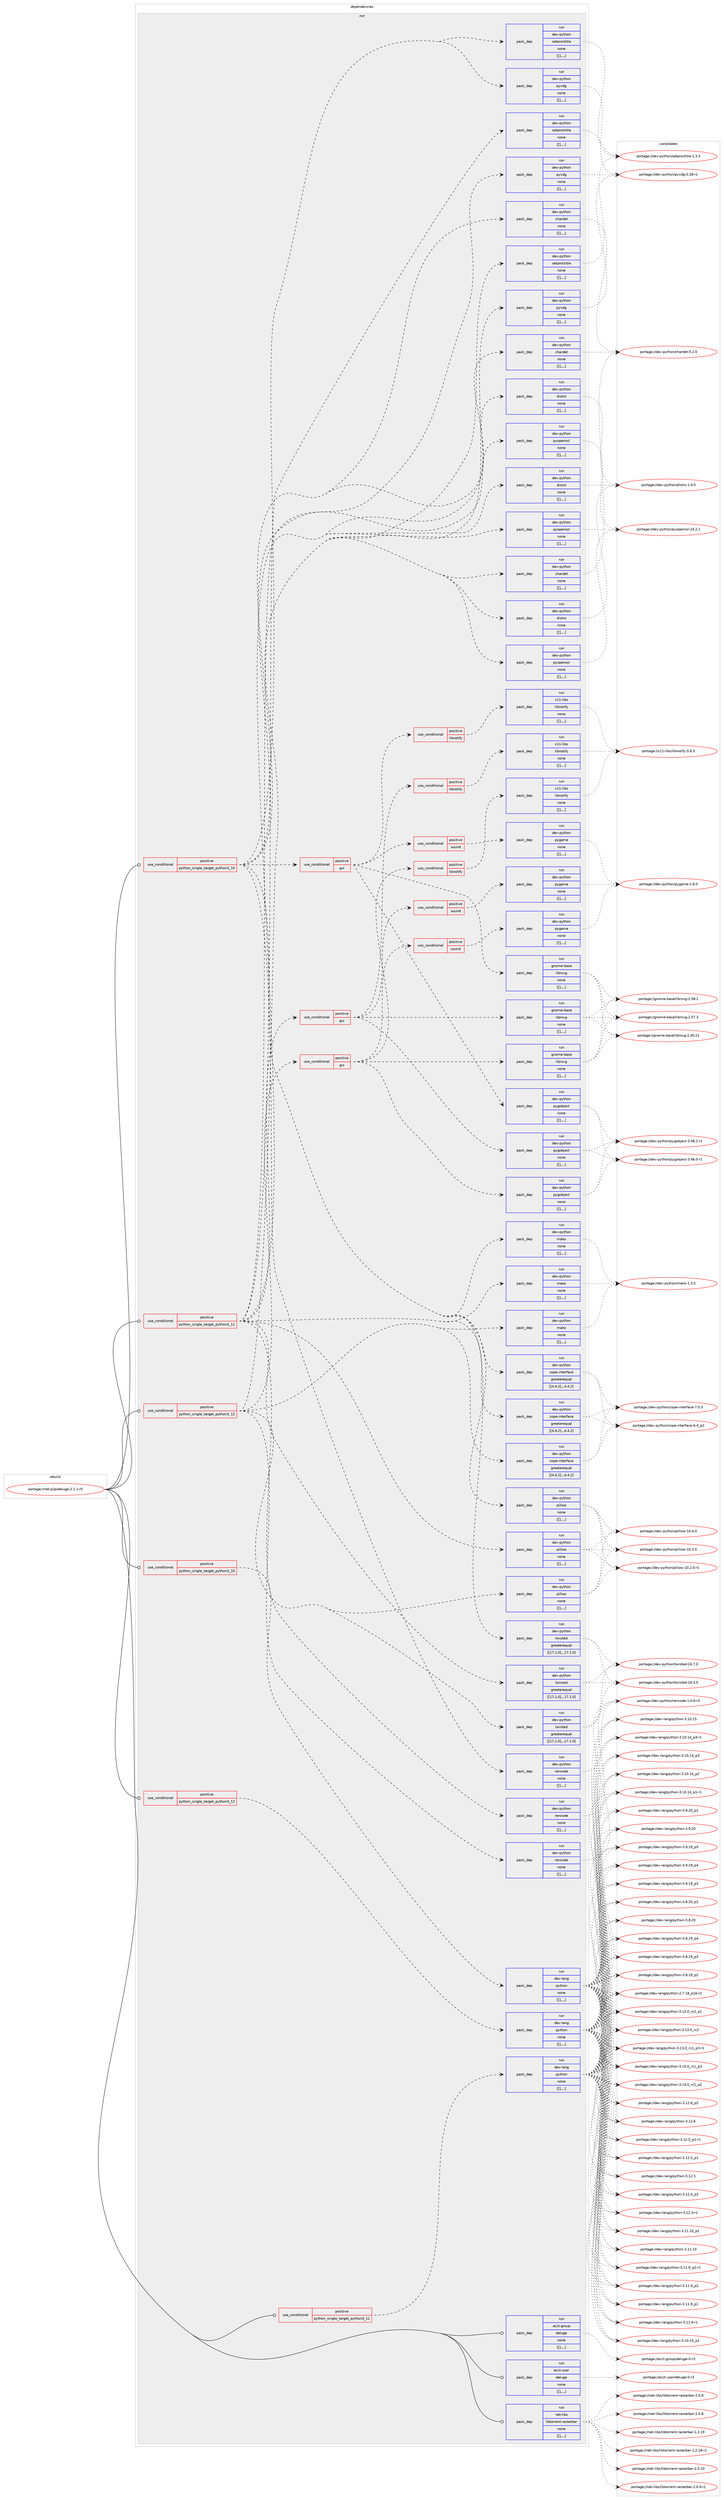 digraph prolog {

# *************
# Graph options
# *************

newrank=true;
concentrate=true;
compound=true;
graph [rankdir=LR,fontname=Helvetica,fontsize=10,ranksep=1.5];#, ranksep=2.5, nodesep=0.2];
edge  [arrowhead=vee];
node  [fontname=Helvetica,fontsize=10];

# **********
# The ebuild
# **********

subgraph cluster_leftcol {
color=gray;
label=<<i>ebuild</i>>;
id [label="portage://net-p2p/deluge-2.1.1-r5", color=red, width=4, href="../net-p2p/deluge-2.1.1-r5.svg"];
}

# ****************
# The dependencies
# ****************

subgraph cluster_midcol {
color=gray;
label=<<i>dependencies</i>>;
subgraph cluster_compile {
fillcolor="#eeeeee";
style=filled;
label=<<i>compile</i>>;
}
subgraph cluster_compileandrun {
fillcolor="#eeeeee";
style=filled;
label=<<i>compile and run</i>>;
}
subgraph cluster_run {
fillcolor="#eeeeee";
style=filled;
label=<<i>run</i>>;
subgraph cond104002 {
dependency390798 [label=<<TABLE BORDER="0" CELLBORDER="1" CELLSPACING="0" CELLPADDING="4"><TR><TD ROWSPAN="3" CELLPADDING="10">use_conditional</TD></TR><TR><TD>positive</TD></TR><TR><TD>python_single_target_python3_10</TD></TR></TABLE>>, shape=none, color=red];
subgraph cond104003 {
dependency390799 [label=<<TABLE BORDER="0" CELLBORDER="1" CELLSPACING="0" CELLPADDING="4"><TR><TD ROWSPAN="3" CELLPADDING="10">use_conditional</TD></TR><TR><TD>positive</TD></TR><TR><TD>gui</TD></TR></TABLE>>, shape=none, color=red];
subgraph cond104004 {
dependency390800 [label=<<TABLE BORDER="0" CELLBORDER="1" CELLSPACING="0" CELLPADDING="4"><TR><TD ROWSPAN="3" CELLPADDING="10">use_conditional</TD></TR><TR><TD>positive</TD></TR><TR><TD>sound</TD></TR></TABLE>>, shape=none, color=red];
subgraph pack284003 {
dependency390801 [label=<<TABLE BORDER="0" CELLBORDER="1" CELLSPACING="0" CELLPADDING="4" WIDTH="220"><TR><TD ROWSPAN="6" CELLPADDING="30">pack_dep</TD></TR><TR><TD WIDTH="110">run</TD></TR><TR><TD>dev-python</TD></TR><TR><TD>pygame</TD></TR><TR><TD>none</TD></TR><TR><TD>[[],,,,]</TD></TR></TABLE>>, shape=none, color=blue];
}
dependency390800:e -> dependency390801:w [weight=20,style="dashed",arrowhead="vee"];
}
dependency390799:e -> dependency390800:w [weight=20,style="dashed",arrowhead="vee"];
subgraph pack284004 {
dependency390802 [label=<<TABLE BORDER="0" CELLBORDER="1" CELLSPACING="0" CELLPADDING="4" WIDTH="220"><TR><TD ROWSPAN="6" CELLPADDING="30">pack_dep</TD></TR><TR><TD WIDTH="110">run</TD></TR><TR><TD>dev-python</TD></TR><TR><TD>pygobject</TD></TR><TR><TD>none</TD></TR><TR><TD>[[],,,,]</TD></TR></TABLE>>, shape=none, color=blue];
}
dependency390799:e -> dependency390802:w [weight=20,style="dashed",arrowhead="vee"];
subgraph pack284005 {
dependency390803 [label=<<TABLE BORDER="0" CELLBORDER="1" CELLSPACING="0" CELLPADDING="4" WIDTH="220"><TR><TD ROWSPAN="6" CELLPADDING="30">pack_dep</TD></TR><TR><TD WIDTH="110">run</TD></TR><TR><TD>gnome-base</TD></TR><TR><TD>librsvg</TD></TR><TR><TD>none</TD></TR><TR><TD>[[],,,,]</TD></TR></TABLE>>, shape=none, color=blue];
}
dependency390799:e -> dependency390803:w [weight=20,style="dashed",arrowhead="vee"];
subgraph cond104005 {
dependency390804 [label=<<TABLE BORDER="0" CELLBORDER="1" CELLSPACING="0" CELLPADDING="4"><TR><TD ROWSPAN="3" CELLPADDING="10">use_conditional</TD></TR><TR><TD>positive</TD></TR><TR><TD>libnotify</TD></TR></TABLE>>, shape=none, color=red];
subgraph pack284006 {
dependency390805 [label=<<TABLE BORDER="0" CELLBORDER="1" CELLSPACING="0" CELLPADDING="4" WIDTH="220"><TR><TD ROWSPAN="6" CELLPADDING="30">pack_dep</TD></TR><TR><TD WIDTH="110">run</TD></TR><TR><TD>x11-libs</TD></TR><TR><TD>libnotify</TD></TR><TR><TD>none</TD></TR><TR><TD>[[],,,,]</TD></TR></TABLE>>, shape=none, color=blue];
}
dependency390804:e -> dependency390805:w [weight=20,style="dashed",arrowhead="vee"];
}
dependency390799:e -> dependency390804:w [weight=20,style="dashed",arrowhead="vee"];
}
dependency390798:e -> dependency390799:w [weight=20,style="dashed",arrowhead="vee"];
subgraph pack284007 {
dependency390806 [label=<<TABLE BORDER="0" CELLBORDER="1" CELLSPACING="0" CELLPADDING="4" WIDTH="220"><TR><TD ROWSPAN="6" CELLPADDING="30">pack_dep</TD></TR><TR><TD WIDTH="110">run</TD></TR><TR><TD>dev-python</TD></TR><TR><TD>chardet</TD></TR><TR><TD>none</TD></TR><TR><TD>[[],,,,]</TD></TR></TABLE>>, shape=none, color=blue];
}
dependency390798:e -> dependency390806:w [weight=20,style="dashed",arrowhead="vee"];
subgraph pack284008 {
dependency390807 [label=<<TABLE BORDER="0" CELLBORDER="1" CELLSPACING="0" CELLPADDING="4" WIDTH="220"><TR><TD ROWSPAN="6" CELLPADDING="30">pack_dep</TD></TR><TR><TD WIDTH="110">run</TD></TR><TR><TD>dev-python</TD></TR><TR><TD>distro</TD></TR><TR><TD>none</TD></TR><TR><TD>[[],,,,]</TD></TR></TABLE>>, shape=none, color=blue];
}
dependency390798:e -> dependency390807:w [weight=20,style="dashed",arrowhead="vee"];
subgraph pack284009 {
dependency390808 [label=<<TABLE BORDER="0" CELLBORDER="1" CELLSPACING="0" CELLPADDING="4" WIDTH="220"><TR><TD ROWSPAN="6" CELLPADDING="30">pack_dep</TD></TR><TR><TD WIDTH="110">run</TD></TR><TR><TD>dev-python</TD></TR><TR><TD>pillow</TD></TR><TR><TD>none</TD></TR><TR><TD>[[],,,,]</TD></TR></TABLE>>, shape=none, color=blue];
}
dependency390798:e -> dependency390808:w [weight=20,style="dashed",arrowhead="vee"];
subgraph pack284010 {
dependency390809 [label=<<TABLE BORDER="0" CELLBORDER="1" CELLSPACING="0" CELLPADDING="4" WIDTH="220"><TR><TD ROWSPAN="6" CELLPADDING="30">pack_dep</TD></TR><TR><TD WIDTH="110">run</TD></TR><TR><TD>dev-python</TD></TR><TR><TD>pyopenssl</TD></TR><TR><TD>none</TD></TR><TR><TD>[[],,,,]</TD></TR></TABLE>>, shape=none, color=blue];
}
dependency390798:e -> dependency390809:w [weight=20,style="dashed",arrowhead="vee"];
subgraph pack284011 {
dependency390810 [label=<<TABLE BORDER="0" CELLBORDER="1" CELLSPACING="0" CELLPADDING="4" WIDTH="220"><TR><TD ROWSPAN="6" CELLPADDING="30">pack_dep</TD></TR><TR><TD WIDTH="110">run</TD></TR><TR><TD>dev-python</TD></TR><TR><TD>pyxdg</TD></TR><TR><TD>none</TD></TR><TR><TD>[[],,,,]</TD></TR></TABLE>>, shape=none, color=blue];
}
dependency390798:e -> dependency390810:w [weight=20,style="dashed",arrowhead="vee"];
subgraph pack284012 {
dependency390811 [label=<<TABLE BORDER="0" CELLBORDER="1" CELLSPACING="0" CELLPADDING="4" WIDTH="220"><TR><TD ROWSPAN="6" CELLPADDING="30">pack_dep</TD></TR><TR><TD WIDTH="110">run</TD></TR><TR><TD>dev-python</TD></TR><TR><TD>rencode</TD></TR><TR><TD>none</TD></TR><TR><TD>[[],,,,]</TD></TR></TABLE>>, shape=none, color=blue];
}
dependency390798:e -> dependency390811:w [weight=20,style="dashed",arrowhead="vee"];
subgraph pack284013 {
dependency390812 [label=<<TABLE BORDER="0" CELLBORDER="1" CELLSPACING="0" CELLPADDING="4" WIDTH="220"><TR><TD ROWSPAN="6" CELLPADDING="30">pack_dep</TD></TR><TR><TD WIDTH="110">run</TD></TR><TR><TD>dev-python</TD></TR><TR><TD>setproctitle</TD></TR><TR><TD>none</TD></TR><TR><TD>[[],,,,]</TD></TR></TABLE>>, shape=none, color=blue];
}
dependency390798:e -> dependency390812:w [weight=20,style="dashed",arrowhead="vee"];
subgraph pack284014 {
dependency390813 [label=<<TABLE BORDER="0" CELLBORDER="1" CELLSPACING="0" CELLPADDING="4" WIDTH="220"><TR><TD ROWSPAN="6" CELLPADDING="30">pack_dep</TD></TR><TR><TD WIDTH="110">run</TD></TR><TR><TD>dev-python</TD></TR><TR><TD>twisted</TD></TR><TR><TD>greaterequal</TD></TR><TR><TD>[[17,1,0],,,17.1.0]</TD></TR></TABLE>>, shape=none, color=blue];
}
dependency390798:e -> dependency390813:w [weight=20,style="dashed",arrowhead="vee"];
subgraph pack284015 {
dependency390814 [label=<<TABLE BORDER="0" CELLBORDER="1" CELLSPACING="0" CELLPADDING="4" WIDTH="220"><TR><TD ROWSPAN="6" CELLPADDING="30">pack_dep</TD></TR><TR><TD WIDTH="110">run</TD></TR><TR><TD>dev-python</TD></TR><TR><TD>zope-interface</TD></TR><TR><TD>greaterequal</TD></TR><TR><TD>[[4,4,2],,,4.4.2]</TD></TR></TABLE>>, shape=none, color=blue];
}
dependency390798:e -> dependency390814:w [weight=20,style="dashed",arrowhead="vee"];
subgraph pack284016 {
dependency390815 [label=<<TABLE BORDER="0" CELLBORDER="1" CELLSPACING="0" CELLPADDING="4" WIDTH="220"><TR><TD ROWSPAN="6" CELLPADDING="30">pack_dep</TD></TR><TR><TD WIDTH="110">run</TD></TR><TR><TD>dev-python</TD></TR><TR><TD>mako</TD></TR><TR><TD>none</TD></TR><TR><TD>[[],,,,]</TD></TR></TABLE>>, shape=none, color=blue];
}
dependency390798:e -> dependency390815:w [weight=20,style="dashed",arrowhead="vee"];
}
id:e -> dependency390798:w [weight=20,style="solid",arrowhead="odot"];
subgraph cond104006 {
dependency390816 [label=<<TABLE BORDER="0" CELLBORDER="1" CELLSPACING="0" CELLPADDING="4"><TR><TD ROWSPAN="3" CELLPADDING="10">use_conditional</TD></TR><TR><TD>positive</TD></TR><TR><TD>python_single_target_python3_10</TD></TR></TABLE>>, shape=none, color=red];
subgraph pack284017 {
dependency390817 [label=<<TABLE BORDER="0" CELLBORDER="1" CELLSPACING="0" CELLPADDING="4" WIDTH="220"><TR><TD ROWSPAN="6" CELLPADDING="30">pack_dep</TD></TR><TR><TD WIDTH="110">run</TD></TR><TR><TD>dev-lang</TD></TR><TR><TD>python</TD></TR><TR><TD>none</TD></TR><TR><TD>[[],,,,]</TD></TR></TABLE>>, shape=none, color=blue];
}
dependency390816:e -> dependency390817:w [weight=20,style="dashed",arrowhead="vee"];
}
id:e -> dependency390816:w [weight=20,style="solid",arrowhead="odot"];
subgraph cond104007 {
dependency390818 [label=<<TABLE BORDER="0" CELLBORDER="1" CELLSPACING="0" CELLPADDING="4"><TR><TD ROWSPAN="3" CELLPADDING="10">use_conditional</TD></TR><TR><TD>positive</TD></TR><TR><TD>python_single_target_python3_11</TD></TR></TABLE>>, shape=none, color=red];
subgraph cond104008 {
dependency390819 [label=<<TABLE BORDER="0" CELLBORDER="1" CELLSPACING="0" CELLPADDING="4"><TR><TD ROWSPAN="3" CELLPADDING="10">use_conditional</TD></TR><TR><TD>positive</TD></TR><TR><TD>gui</TD></TR></TABLE>>, shape=none, color=red];
subgraph cond104009 {
dependency390820 [label=<<TABLE BORDER="0" CELLBORDER="1" CELLSPACING="0" CELLPADDING="4"><TR><TD ROWSPAN="3" CELLPADDING="10">use_conditional</TD></TR><TR><TD>positive</TD></TR><TR><TD>sound</TD></TR></TABLE>>, shape=none, color=red];
subgraph pack284018 {
dependency390821 [label=<<TABLE BORDER="0" CELLBORDER="1" CELLSPACING="0" CELLPADDING="4" WIDTH="220"><TR><TD ROWSPAN="6" CELLPADDING="30">pack_dep</TD></TR><TR><TD WIDTH="110">run</TD></TR><TR><TD>dev-python</TD></TR><TR><TD>pygame</TD></TR><TR><TD>none</TD></TR><TR><TD>[[],,,,]</TD></TR></TABLE>>, shape=none, color=blue];
}
dependency390820:e -> dependency390821:w [weight=20,style="dashed",arrowhead="vee"];
}
dependency390819:e -> dependency390820:w [weight=20,style="dashed",arrowhead="vee"];
subgraph pack284019 {
dependency390822 [label=<<TABLE BORDER="0" CELLBORDER="1" CELLSPACING="0" CELLPADDING="4" WIDTH="220"><TR><TD ROWSPAN="6" CELLPADDING="30">pack_dep</TD></TR><TR><TD WIDTH="110">run</TD></TR><TR><TD>dev-python</TD></TR><TR><TD>pygobject</TD></TR><TR><TD>none</TD></TR><TR><TD>[[],,,,]</TD></TR></TABLE>>, shape=none, color=blue];
}
dependency390819:e -> dependency390822:w [weight=20,style="dashed",arrowhead="vee"];
subgraph pack284020 {
dependency390823 [label=<<TABLE BORDER="0" CELLBORDER="1" CELLSPACING="0" CELLPADDING="4" WIDTH="220"><TR><TD ROWSPAN="6" CELLPADDING="30">pack_dep</TD></TR><TR><TD WIDTH="110">run</TD></TR><TR><TD>gnome-base</TD></TR><TR><TD>librsvg</TD></TR><TR><TD>none</TD></TR><TR><TD>[[],,,,]</TD></TR></TABLE>>, shape=none, color=blue];
}
dependency390819:e -> dependency390823:w [weight=20,style="dashed",arrowhead="vee"];
subgraph cond104010 {
dependency390824 [label=<<TABLE BORDER="0" CELLBORDER="1" CELLSPACING="0" CELLPADDING="4"><TR><TD ROWSPAN="3" CELLPADDING="10">use_conditional</TD></TR><TR><TD>positive</TD></TR><TR><TD>libnotify</TD></TR></TABLE>>, shape=none, color=red];
subgraph pack284021 {
dependency390825 [label=<<TABLE BORDER="0" CELLBORDER="1" CELLSPACING="0" CELLPADDING="4" WIDTH="220"><TR><TD ROWSPAN="6" CELLPADDING="30">pack_dep</TD></TR><TR><TD WIDTH="110">run</TD></TR><TR><TD>x11-libs</TD></TR><TR><TD>libnotify</TD></TR><TR><TD>none</TD></TR><TR><TD>[[],,,,]</TD></TR></TABLE>>, shape=none, color=blue];
}
dependency390824:e -> dependency390825:w [weight=20,style="dashed",arrowhead="vee"];
}
dependency390819:e -> dependency390824:w [weight=20,style="dashed",arrowhead="vee"];
}
dependency390818:e -> dependency390819:w [weight=20,style="dashed",arrowhead="vee"];
subgraph pack284022 {
dependency390826 [label=<<TABLE BORDER="0" CELLBORDER="1" CELLSPACING="0" CELLPADDING="4" WIDTH="220"><TR><TD ROWSPAN="6" CELLPADDING="30">pack_dep</TD></TR><TR><TD WIDTH="110">run</TD></TR><TR><TD>dev-python</TD></TR><TR><TD>chardet</TD></TR><TR><TD>none</TD></TR><TR><TD>[[],,,,]</TD></TR></TABLE>>, shape=none, color=blue];
}
dependency390818:e -> dependency390826:w [weight=20,style="dashed",arrowhead="vee"];
subgraph pack284023 {
dependency390827 [label=<<TABLE BORDER="0" CELLBORDER="1" CELLSPACING="0" CELLPADDING="4" WIDTH="220"><TR><TD ROWSPAN="6" CELLPADDING="30">pack_dep</TD></TR><TR><TD WIDTH="110">run</TD></TR><TR><TD>dev-python</TD></TR><TR><TD>distro</TD></TR><TR><TD>none</TD></TR><TR><TD>[[],,,,]</TD></TR></TABLE>>, shape=none, color=blue];
}
dependency390818:e -> dependency390827:w [weight=20,style="dashed",arrowhead="vee"];
subgraph pack284024 {
dependency390828 [label=<<TABLE BORDER="0" CELLBORDER="1" CELLSPACING="0" CELLPADDING="4" WIDTH="220"><TR><TD ROWSPAN="6" CELLPADDING="30">pack_dep</TD></TR><TR><TD WIDTH="110">run</TD></TR><TR><TD>dev-python</TD></TR><TR><TD>pillow</TD></TR><TR><TD>none</TD></TR><TR><TD>[[],,,,]</TD></TR></TABLE>>, shape=none, color=blue];
}
dependency390818:e -> dependency390828:w [weight=20,style="dashed",arrowhead="vee"];
subgraph pack284025 {
dependency390829 [label=<<TABLE BORDER="0" CELLBORDER="1" CELLSPACING="0" CELLPADDING="4" WIDTH="220"><TR><TD ROWSPAN="6" CELLPADDING="30">pack_dep</TD></TR><TR><TD WIDTH="110">run</TD></TR><TR><TD>dev-python</TD></TR><TR><TD>pyopenssl</TD></TR><TR><TD>none</TD></TR><TR><TD>[[],,,,]</TD></TR></TABLE>>, shape=none, color=blue];
}
dependency390818:e -> dependency390829:w [weight=20,style="dashed",arrowhead="vee"];
subgraph pack284026 {
dependency390830 [label=<<TABLE BORDER="0" CELLBORDER="1" CELLSPACING="0" CELLPADDING="4" WIDTH="220"><TR><TD ROWSPAN="6" CELLPADDING="30">pack_dep</TD></TR><TR><TD WIDTH="110">run</TD></TR><TR><TD>dev-python</TD></TR><TR><TD>pyxdg</TD></TR><TR><TD>none</TD></TR><TR><TD>[[],,,,]</TD></TR></TABLE>>, shape=none, color=blue];
}
dependency390818:e -> dependency390830:w [weight=20,style="dashed",arrowhead="vee"];
subgraph pack284027 {
dependency390831 [label=<<TABLE BORDER="0" CELLBORDER="1" CELLSPACING="0" CELLPADDING="4" WIDTH="220"><TR><TD ROWSPAN="6" CELLPADDING="30">pack_dep</TD></TR><TR><TD WIDTH="110">run</TD></TR><TR><TD>dev-python</TD></TR><TR><TD>rencode</TD></TR><TR><TD>none</TD></TR><TR><TD>[[],,,,]</TD></TR></TABLE>>, shape=none, color=blue];
}
dependency390818:e -> dependency390831:w [weight=20,style="dashed",arrowhead="vee"];
subgraph pack284028 {
dependency390832 [label=<<TABLE BORDER="0" CELLBORDER="1" CELLSPACING="0" CELLPADDING="4" WIDTH="220"><TR><TD ROWSPAN="6" CELLPADDING="30">pack_dep</TD></TR><TR><TD WIDTH="110">run</TD></TR><TR><TD>dev-python</TD></TR><TR><TD>setproctitle</TD></TR><TR><TD>none</TD></TR><TR><TD>[[],,,,]</TD></TR></TABLE>>, shape=none, color=blue];
}
dependency390818:e -> dependency390832:w [weight=20,style="dashed",arrowhead="vee"];
subgraph pack284029 {
dependency390833 [label=<<TABLE BORDER="0" CELLBORDER="1" CELLSPACING="0" CELLPADDING="4" WIDTH="220"><TR><TD ROWSPAN="6" CELLPADDING="30">pack_dep</TD></TR><TR><TD WIDTH="110">run</TD></TR><TR><TD>dev-python</TD></TR><TR><TD>twisted</TD></TR><TR><TD>greaterequal</TD></TR><TR><TD>[[17,1,0],,,17.1.0]</TD></TR></TABLE>>, shape=none, color=blue];
}
dependency390818:e -> dependency390833:w [weight=20,style="dashed",arrowhead="vee"];
subgraph pack284030 {
dependency390834 [label=<<TABLE BORDER="0" CELLBORDER="1" CELLSPACING="0" CELLPADDING="4" WIDTH="220"><TR><TD ROWSPAN="6" CELLPADDING="30">pack_dep</TD></TR><TR><TD WIDTH="110">run</TD></TR><TR><TD>dev-python</TD></TR><TR><TD>zope-interface</TD></TR><TR><TD>greaterequal</TD></TR><TR><TD>[[4,4,2],,,4.4.2]</TD></TR></TABLE>>, shape=none, color=blue];
}
dependency390818:e -> dependency390834:w [weight=20,style="dashed",arrowhead="vee"];
subgraph pack284031 {
dependency390835 [label=<<TABLE BORDER="0" CELLBORDER="1" CELLSPACING="0" CELLPADDING="4" WIDTH="220"><TR><TD ROWSPAN="6" CELLPADDING="30">pack_dep</TD></TR><TR><TD WIDTH="110">run</TD></TR><TR><TD>dev-python</TD></TR><TR><TD>mako</TD></TR><TR><TD>none</TD></TR><TR><TD>[[],,,,]</TD></TR></TABLE>>, shape=none, color=blue];
}
dependency390818:e -> dependency390835:w [weight=20,style="dashed",arrowhead="vee"];
}
id:e -> dependency390818:w [weight=20,style="solid",arrowhead="odot"];
subgraph cond104011 {
dependency390836 [label=<<TABLE BORDER="0" CELLBORDER="1" CELLSPACING="0" CELLPADDING="4"><TR><TD ROWSPAN="3" CELLPADDING="10">use_conditional</TD></TR><TR><TD>positive</TD></TR><TR><TD>python_single_target_python3_11</TD></TR></TABLE>>, shape=none, color=red];
subgraph pack284032 {
dependency390837 [label=<<TABLE BORDER="0" CELLBORDER="1" CELLSPACING="0" CELLPADDING="4" WIDTH="220"><TR><TD ROWSPAN="6" CELLPADDING="30">pack_dep</TD></TR><TR><TD WIDTH="110">run</TD></TR><TR><TD>dev-lang</TD></TR><TR><TD>python</TD></TR><TR><TD>none</TD></TR><TR><TD>[[],,,,]</TD></TR></TABLE>>, shape=none, color=blue];
}
dependency390836:e -> dependency390837:w [weight=20,style="dashed",arrowhead="vee"];
}
id:e -> dependency390836:w [weight=20,style="solid",arrowhead="odot"];
subgraph cond104012 {
dependency390838 [label=<<TABLE BORDER="0" CELLBORDER="1" CELLSPACING="0" CELLPADDING="4"><TR><TD ROWSPAN="3" CELLPADDING="10">use_conditional</TD></TR><TR><TD>positive</TD></TR><TR><TD>python_single_target_python3_12</TD></TR></TABLE>>, shape=none, color=red];
subgraph cond104013 {
dependency390839 [label=<<TABLE BORDER="0" CELLBORDER="1" CELLSPACING="0" CELLPADDING="4"><TR><TD ROWSPAN="3" CELLPADDING="10">use_conditional</TD></TR><TR><TD>positive</TD></TR><TR><TD>gui</TD></TR></TABLE>>, shape=none, color=red];
subgraph cond104014 {
dependency390840 [label=<<TABLE BORDER="0" CELLBORDER="1" CELLSPACING="0" CELLPADDING="4"><TR><TD ROWSPAN="3" CELLPADDING="10">use_conditional</TD></TR><TR><TD>positive</TD></TR><TR><TD>sound</TD></TR></TABLE>>, shape=none, color=red];
subgraph pack284033 {
dependency390841 [label=<<TABLE BORDER="0" CELLBORDER="1" CELLSPACING="0" CELLPADDING="4" WIDTH="220"><TR><TD ROWSPAN="6" CELLPADDING="30">pack_dep</TD></TR><TR><TD WIDTH="110">run</TD></TR><TR><TD>dev-python</TD></TR><TR><TD>pygame</TD></TR><TR><TD>none</TD></TR><TR><TD>[[],,,,]</TD></TR></TABLE>>, shape=none, color=blue];
}
dependency390840:e -> dependency390841:w [weight=20,style="dashed",arrowhead="vee"];
}
dependency390839:e -> dependency390840:w [weight=20,style="dashed",arrowhead="vee"];
subgraph pack284034 {
dependency390842 [label=<<TABLE BORDER="0" CELLBORDER="1" CELLSPACING="0" CELLPADDING="4" WIDTH="220"><TR><TD ROWSPAN="6" CELLPADDING="30">pack_dep</TD></TR><TR><TD WIDTH="110">run</TD></TR><TR><TD>dev-python</TD></TR><TR><TD>pygobject</TD></TR><TR><TD>none</TD></TR><TR><TD>[[],,,,]</TD></TR></TABLE>>, shape=none, color=blue];
}
dependency390839:e -> dependency390842:w [weight=20,style="dashed",arrowhead="vee"];
subgraph pack284035 {
dependency390843 [label=<<TABLE BORDER="0" CELLBORDER="1" CELLSPACING="0" CELLPADDING="4" WIDTH="220"><TR><TD ROWSPAN="6" CELLPADDING="30">pack_dep</TD></TR><TR><TD WIDTH="110">run</TD></TR><TR><TD>gnome-base</TD></TR><TR><TD>librsvg</TD></TR><TR><TD>none</TD></TR><TR><TD>[[],,,,]</TD></TR></TABLE>>, shape=none, color=blue];
}
dependency390839:e -> dependency390843:w [weight=20,style="dashed",arrowhead="vee"];
subgraph cond104015 {
dependency390844 [label=<<TABLE BORDER="0" CELLBORDER="1" CELLSPACING="0" CELLPADDING="4"><TR><TD ROWSPAN="3" CELLPADDING="10">use_conditional</TD></TR><TR><TD>positive</TD></TR><TR><TD>libnotify</TD></TR></TABLE>>, shape=none, color=red];
subgraph pack284036 {
dependency390845 [label=<<TABLE BORDER="0" CELLBORDER="1" CELLSPACING="0" CELLPADDING="4" WIDTH="220"><TR><TD ROWSPAN="6" CELLPADDING="30">pack_dep</TD></TR><TR><TD WIDTH="110">run</TD></TR><TR><TD>x11-libs</TD></TR><TR><TD>libnotify</TD></TR><TR><TD>none</TD></TR><TR><TD>[[],,,,]</TD></TR></TABLE>>, shape=none, color=blue];
}
dependency390844:e -> dependency390845:w [weight=20,style="dashed",arrowhead="vee"];
}
dependency390839:e -> dependency390844:w [weight=20,style="dashed",arrowhead="vee"];
}
dependency390838:e -> dependency390839:w [weight=20,style="dashed",arrowhead="vee"];
subgraph pack284037 {
dependency390846 [label=<<TABLE BORDER="0" CELLBORDER="1" CELLSPACING="0" CELLPADDING="4" WIDTH="220"><TR><TD ROWSPAN="6" CELLPADDING="30">pack_dep</TD></TR><TR><TD WIDTH="110">run</TD></TR><TR><TD>dev-python</TD></TR><TR><TD>chardet</TD></TR><TR><TD>none</TD></TR><TR><TD>[[],,,,]</TD></TR></TABLE>>, shape=none, color=blue];
}
dependency390838:e -> dependency390846:w [weight=20,style="dashed",arrowhead="vee"];
subgraph pack284038 {
dependency390847 [label=<<TABLE BORDER="0" CELLBORDER="1" CELLSPACING="0" CELLPADDING="4" WIDTH="220"><TR><TD ROWSPAN="6" CELLPADDING="30">pack_dep</TD></TR><TR><TD WIDTH="110">run</TD></TR><TR><TD>dev-python</TD></TR><TR><TD>distro</TD></TR><TR><TD>none</TD></TR><TR><TD>[[],,,,]</TD></TR></TABLE>>, shape=none, color=blue];
}
dependency390838:e -> dependency390847:w [weight=20,style="dashed",arrowhead="vee"];
subgraph pack284039 {
dependency390848 [label=<<TABLE BORDER="0" CELLBORDER="1" CELLSPACING="0" CELLPADDING="4" WIDTH="220"><TR><TD ROWSPAN="6" CELLPADDING="30">pack_dep</TD></TR><TR><TD WIDTH="110">run</TD></TR><TR><TD>dev-python</TD></TR><TR><TD>pillow</TD></TR><TR><TD>none</TD></TR><TR><TD>[[],,,,]</TD></TR></TABLE>>, shape=none, color=blue];
}
dependency390838:e -> dependency390848:w [weight=20,style="dashed",arrowhead="vee"];
subgraph pack284040 {
dependency390849 [label=<<TABLE BORDER="0" CELLBORDER="1" CELLSPACING="0" CELLPADDING="4" WIDTH="220"><TR><TD ROWSPAN="6" CELLPADDING="30">pack_dep</TD></TR><TR><TD WIDTH="110">run</TD></TR><TR><TD>dev-python</TD></TR><TR><TD>pyopenssl</TD></TR><TR><TD>none</TD></TR><TR><TD>[[],,,,]</TD></TR></TABLE>>, shape=none, color=blue];
}
dependency390838:e -> dependency390849:w [weight=20,style="dashed",arrowhead="vee"];
subgraph pack284041 {
dependency390850 [label=<<TABLE BORDER="0" CELLBORDER="1" CELLSPACING="0" CELLPADDING="4" WIDTH="220"><TR><TD ROWSPAN="6" CELLPADDING="30">pack_dep</TD></TR><TR><TD WIDTH="110">run</TD></TR><TR><TD>dev-python</TD></TR><TR><TD>pyxdg</TD></TR><TR><TD>none</TD></TR><TR><TD>[[],,,,]</TD></TR></TABLE>>, shape=none, color=blue];
}
dependency390838:e -> dependency390850:w [weight=20,style="dashed",arrowhead="vee"];
subgraph pack284042 {
dependency390851 [label=<<TABLE BORDER="0" CELLBORDER="1" CELLSPACING="0" CELLPADDING="4" WIDTH="220"><TR><TD ROWSPAN="6" CELLPADDING="30">pack_dep</TD></TR><TR><TD WIDTH="110">run</TD></TR><TR><TD>dev-python</TD></TR><TR><TD>rencode</TD></TR><TR><TD>none</TD></TR><TR><TD>[[],,,,]</TD></TR></TABLE>>, shape=none, color=blue];
}
dependency390838:e -> dependency390851:w [weight=20,style="dashed",arrowhead="vee"];
subgraph pack284043 {
dependency390852 [label=<<TABLE BORDER="0" CELLBORDER="1" CELLSPACING="0" CELLPADDING="4" WIDTH="220"><TR><TD ROWSPAN="6" CELLPADDING="30">pack_dep</TD></TR><TR><TD WIDTH="110">run</TD></TR><TR><TD>dev-python</TD></TR><TR><TD>setproctitle</TD></TR><TR><TD>none</TD></TR><TR><TD>[[],,,,]</TD></TR></TABLE>>, shape=none, color=blue];
}
dependency390838:e -> dependency390852:w [weight=20,style="dashed",arrowhead="vee"];
subgraph pack284044 {
dependency390853 [label=<<TABLE BORDER="0" CELLBORDER="1" CELLSPACING="0" CELLPADDING="4" WIDTH="220"><TR><TD ROWSPAN="6" CELLPADDING="30">pack_dep</TD></TR><TR><TD WIDTH="110">run</TD></TR><TR><TD>dev-python</TD></TR><TR><TD>twisted</TD></TR><TR><TD>greaterequal</TD></TR><TR><TD>[[17,1,0],,,17.1.0]</TD></TR></TABLE>>, shape=none, color=blue];
}
dependency390838:e -> dependency390853:w [weight=20,style="dashed",arrowhead="vee"];
subgraph pack284045 {
dependency390854 [label=<<TABLE BORDER="0" CELLBORDER="1" CELLSPACING="0" CELLPADDING="4" WIDTH="220"><TR><TD ROWSPAN="6" CELLPADDING="30">pack_dep</TD></TR><TR><TD WIDTH="110">run</TD></TR><TR><TD>dev-python</TD></TR><TR><TD>zope-interface</TD></TR><TR><TD>greaterequal</TD></TR><TR><TD>[[4,4,2],,,4.4.2]</TD></TR></TABLE>>, shape=none, color=blue];
}
dependency390838:e -> dependency390854:w [weight=20,style="dashed",arrowhead="vee"];
subgraph pack284046 {
dependency390855 [label=<<TABLE BORDER="0" CELLBORDER="1" CELLSPACING="0" CELLPADDING="4" WIDTH="220"><TR><TD ROWSPAN="6" CELLPADDING="30">pack_dep</TD></TR><TR><TD WIDTH="110">run</TD></TR><TR><TD>dev-python</TD></TR><TR><TD>mako</TD></TR><TR><TD>none</TD></TR><TR><TD>[[],,,,]</TD></TR></TABLE>>, shape=none, color=blue];
}
dependency390838:e -> dependency390855:w [weight=20,style="dashed",arrowhead="vee"];
}
id:e -> dependency390838:w [weight=20,style="solid",arrowhead="odot"];
subgraph cond104016 {
dependency390856 [label=<<TABLE BORDER="0" CELLBORDER="1" CELLSPACING="0" CELLPADDING="4"><TR><TD ROWSPAN="3" CELLPADDING="10">use_conditional</TD></TR><TR><TD>positive</TD></TR><TR><TD>python_single_target_python3_12</TD></TR></TABLE>>, shape=none, color=red];
subgraph pack284047 {
dependency390857 [label=<<TABLE BORDER="0" CELLBORDER="1" CELLSPACING="0" CELLPADDING="4" WIDTH="220"><TR><TD ROWSPAN="6" CELLPADDING="30">pack_dep</TD></TR><TR><TD WIDTH="110">run</TD></TR><TR><TD>dev-lang</TD></TR><TR><TD>python</TD></TR><TR><TD>none</TD></TR><TR><TD>[[],,,,]</TD></TR></TABLE>>, shape=none, color=blue];
}
dependency390856:e -> dependency390857:w [weight=20,style="dashed",arrowhead="vee"];
}
id:e -> dependency390856:w [weight=20,style="solid",arrowhead="odot"];
subgraph pack284048 {
dependency390858 [label=<<TABLE BORDER="0" CELLBORDER="1" CELLSPACING="0" CELLPADDING="4" WIDTH="220"><TR><TD ROWSPAN="6" CELLPADDING="30">pack_dep</TD></TR><TR><TD WIDTH="110">run</TD></TR><TR><TD>acct-group</TD></TR><TR><TD>deluge</TD></TR><TR><TD>none</TD></TR><TR><TD>[[],,,,]</TD></TR></TABLE>>, shape=none, color=blue];
}
id:e -> dependency390858:w [weight=20,style="solid",arrowhead="odot"];
subgraph pack284049 {
dependency390859 [label=<<TABLE BORDER="0" CELLBORDER="1" CELLSPACING="0" CELLPADDING="4" WIDTH="220"><TR><TD ROWSPAN="6" CELLPADDING="30">pack_dep</TD></TR><TR><TD WIDTH="110">run</TD></TR><TR><TD>acct-user</TD></TR><TR><TD>deluge</TD></TR><TR><TD>none</TD></TR><TR><TD>[[],,,,]</TD></TR></TABLE>>, shape=none, color=blue];
}
id:e -> dependency390859:w [weight=20,style="solid",arrowhead="odot"];
subgraph pack284050 {
dependency390860 [label=<<TABLE BORDER="0" CELLBORDER="1" CELLSPACING="0" CELLPADDING="4" WIDTH="220"><TR><TD ROWSPAN="6" CELLPADDING="30">pack_dep</TD></TR><TR><TD WIDTH="110">run</TD></TR><TR><TD>net-libs</TD></TR><TR><TD>libtorrent-rasterbar</TD></TR><TR><TD>none</TD></TR><TR><TD>[[],,,,]</TD></TR></TABLE>>, shape=none, color=blue];
}
id:e -> dependency390860:w [weight=20,style="solid",arrowhead="odot"];
}
}

# **************
# The candidates
# **************

subgraph cluster_choices {
rank=same;
color=gray;
label=<<i>candidates</i>>;

subgraph choice284003 {
color=black;
nodesep=1;
choice100101118451121211161041111104711212110397109101455046544648 [label="portage://dev-python/pygame-2.6.0", color=red, width=4,href="../dev-python/pygame-2.6.0.svg"];
dependency390801:e -> choice100101118451121211161041111104711212110397109101455046544648:w [style=dotted,weight="100"];
}
subgraph choice284004 {
color=black;
nodesep=1;
choice10010111845112121116104111110471121211031119810610199116455146525646504511449 [label="portage://dev-python/pygobject-3.48.2-r1", color=red, width=4,href="../dev-python/pygobject-3.48.2-r1.svg"];
choice10010111845112121116104111110471121211031119810610199116455146525446484511449 [label="portage://dev-python/pygobject-3.46.0-r1", color=red, width=4,href="../dev-python/pygobject-3.46.0-r1.svg"];
dependency390802:e -> choice10010111845112121116104111110471121211031119810610199116455146525646504511449:w [style=dotted,weight="100"];
dependency390802:e -> choice10010111845112121116104111110471121211031119810610199116455146525446484511449:w [style=dotted,weight="100"];
}
subgraph choice284005 {
color=black;
nodesep=1;
choice103110111109101459897115101471081059811411511810345504653564650 [label="portage://gnome-base/librsvg-2.58.2", color=red, width=4,href="../gnome-base/librsvg-2.58.2.svg"];
choice103110111109101459897115101471081059811411511810345504653554651 [label="portage://gnome-base/librsvg-2.57.3", color=red, width=4,href="../gnome-base/librsvg-2.57.3.svg"];
choice10311011110910145989711510147108105981141151181034550465248465049 [label="portage://gnome-base/librsvg-2.40.21", color=red, width=4,href="../gnome-base/librsvg-2.40.21.svg"];
dependency390803:e -> choice103110111109101459897115101471081059811411511810345504653564650:w [style=dotted,weight="100"];
dependency390803:e -> choice103110111109101459897115101471081059811411511810345504653554651:w [style=dotted,weight="100"];
dependency390803:e -> choice10311011110910145989711510147108105981141151181034550465248465049:w [style=dotted,weight="100"];
}
subgraph choice284006 {
color=black;
nodesep=1;
choice120494945108105981154710810598110111116105102121454846564651 [label="portage://x11-libs/libnotify-0.8.3", color=red, width=4,href="../x11-libs/libnotify-0.8.3.svg"];
dependency390805:e -> choice120494945108105981154710810598110111116105102121454846564651:w [style=dotted,weight="100"];
}
subgraph choice284007 {
color=black;
nodesep=1;
choice10010111845112121116104111110479910497114100101116455346504648 [label="portage://dev-python/chardet-5.2.0", color=red, width=4,href="../dev-python/chardet-5.2.0.svg"];
dependency390806:e -> choice10010111845112121116104111110479910497114100101116455346504648:w [style=dotted,weight="100"];
}
subgraph choice284008 {
color=black;
nodesep=1;
choice1001011184511212111610411111047100105115116114111454946574648 [label="portage://dev-python/distro-1.9.0", color=red, width=4,href="../dev-python/distro-1.9.0.svg"];
dependency390807:e -> choice1001011184511212111610411111047100105115116114111454946574648:w [style=dotted,weight="100"];
}
subgraph choice284009 {
color=black;
nodesep=1;
choice100101118451121211161041111104711210510810811111945494846524648 [label="portage://dev-python/pillow-10.4.0", color=red, width=4,href="../dev-python/pillow-10.4.0.svg"];
choice100101118451121211161041111104711210510810811111945494846514648 [label="portage://dev-python/pillow-10.3.0", color=red, width=4,href="../dev-python/pillow-10.3.0.svg"];
choice1001011184511212111610411111047112105108108111119454948465046484511449 [label="portage://dev-python/pillow-10.2.0-r1", color=red, width=4,href="../dev-python/pillow-10.2.0-r1.svg"];
dependency390808:e -> choice100101118451121211161041111104711210510810811111945494846524648:w [style=dotted,weight="100"];
dependency390808:e -> choice100101118451121211161041111104711210510810811111945494846514648:w [style=dotted,weight="100"];
dependency390808:e -> choice1001011184511212111610411111047112105108108111119454948465046484511449:w [style=dotted,weight="100"];
}
subgraph choice284010 {
color=black;
nodesep=1;
choice100101118451121211161041111104711212111111210111011511510845505246504649 [label="portage://dev-python/pyopenssl-24.2.1", color=red, width=4,href="../dev-python/pyopenssl-24.2.1.svg"];
dependency390809:e -> choice100101118451121211161041111104711212111111210111011511510845505246504649:w [style=dotted,weight="100"];
}
subgraph choice284011 {
color=black;
nodesep=1;
choice100101118451121211161041111104711212112010010345484650564511449 [label="portage://dev-python/pyxdg-0.28-r1", color=red, width=4,href="../dev-python/pyxdg-0.28-r1.svg"];
dependency390810:e -> choice100101118451121211161041111104711212112010010345484650564511449:w [style=dotted,weight="100"];
}
subgraph choice284012 {
color=black;
nodesep=1;
choice1001011184511212111610411111047114101110991111001014549464846544511451 [label="portage://dev-python/rencode-1.0.6-r3", color=red, width=4,href="../dev-python/rencode-1.0.6-r3.svg"];
dependency390811:e -> choice1001011184511212111610411111047114101110991111001014549464846544511451:w [style=dotted,weight="100"];
}
subgraph choice284013 {
color=black;
nodesep=1;
choice100101118451121211161041111104711510111611211411199116105116108101454946514651 [label="portage://dev-python/setproctitle-1.3.3", color=red, width=4,href="../dev-python/setproctitle-1.3.3.svg"];
dependency390812:e -> choice100101118451121211161041111104711510111611211411199116105116108101454946514651:w [style=dotted,weight="100"];
}
subgraph choice284014 {
color=black;
nodesep=1;
choice100101118451121211161041111104711611910511511610110045505246554648 [label="portage://dev-python/twisted-24.7.0", color=red, width=4,href="../dev-python/twisted-24.7.0.svg"];
choice100101118451121211161041111104711611910511511610110045505246514648 [label="portage://dev-python/twisted-24.3.0", color=red, width=4,href="../dev-python/twisted-24.3.0.svg"];
dependency390813:e -> choice100101118451121211161041111104711611910511511610110045505246554648:w [style=dotted,weight="100"];
dependency390813:e -> choice100101118451121211161041111104711611910511511610110045505246514648:w [style=dotted,weight="100"];
}
subgraph choice284015 {
color=black;
nodesep=1;
choice1001011184511212111610411111047122111112101451051101161011141029799101455546484651 [label="portage://dev-python/zope-interface-7.0.3", color=red, width=4,href="../dev-python/zope-interface-7.0.3.svg"];
choice1001011184511212111610411111047122111112101451051101161011141029799101455446529511250 [label="portage://dev-python/zope-interface-6.4_p2", color=red, width=4,href="../dev-python/zope-interface-6.4_p2.svg"];
dependency390814:e -> choice1001011184511212111610411111047122111112101451051101161011141029799101455546484651:w [style=dotted,weight="100"];
dependency390814:e -> choice1001011184511212111610411111047122111112101451051101161011141029799101455446529511250:w [style=dotted,weight="100"];
}
subgraph choice284016 {
color=black;
nodesep=1;
choice100101118451121211161041111104710997107111454946514653 [label="portage://dev-python/mako-1.3.5", color=red, width=4,href="../dev-python/mako-1.3.5.svg"];
dependency390815:e -> choice100101118451121211161041111104710997107111454946514653:w [style=dotted,weight="100"];
}
subgraph choice284017 {
color=black;
nodesep=1;
choice100101118451089711010347112121116104111110455146495146489511499509511249 [label="portage://dev-lang/python-3.13.0_rc2_p1", color=red, width=4,href="../dev-lang/python-3.13.0_rc2_p1.svg"];
choice10010111845108971101034711212111610411111045514649514648951149950 [label="portage://dev-lang/python-3.13.0_rc2", color=red, width=4,href="../dev-lang/python-3.13.0_rc2.svg"];
choice1001011184510897110103471121211161041111104551464951464895114994995112514511449 [label="portage://dev-lang/python-3.13.0_rc1_p3-r1", color=red, width=4,href="../dev-lang/python-3.13.0_rc1_p3-r1.svg"];
choice100101118451089711010347112121116104111110455146495146489511499499511251 [label="portage://dev-lang/python-3.13.0_rc1_p3", color=red, width=4,href="../dev-lang/python-3.13.0_rc1_p3.svg"];
choice100101118451089711010347112121116104111110455146495146489511499499511250 [label="portage://dev-lang/python-3.13.0_rc1_p2", color=red, width=4,href="../dev-lang/python-3.13.0_rc1_p2.svg"];
choice100101118451089711010347112121116104111110455146495046549511250 [label="portage://dev-lang/python-3.12.6_p2", color=red, width=4,href="../dev-lang/python-3.12.6_p2.svg"];
choice10010111845108971101034711212111610411111045514649504654 [label="portage://dev-lang/python-3.12.6", color=red, width=4,href="../dev-lang/python-3.12.6.svg"];
choice1001011184510897110103471121211161041111104551464950465395112494511449 [label="portage://dev-lang/python-3.12.5_p1-r1", color=red, width=4,href="../dev-lang/python-3.12.5_p1-r1.svg"];
choice100101118451089711010347112121116104111110455146495046539511249 [label="portage://dev-lang/python-3.12.5_p1", color=red, width=4,href="../dev-lang/python-3.12.5_p1.svg"];
choice10010111845108971101034711212111610411111045514649504653 [label="portage://dev-lang/python-3.12.5", color=red, width=4,href="../dev-lang/python-3.12.5.svg"];
choice100101118451089711010347112121116104111110455146495046529511251 [label="portage://dev-lang/python-3.12.4_p3", color=red, width=4,href="../dev-lang/python-3.12.4_p3.svg"];
choice100101118451089711010347112121116104111110455146495046514511449 [label="portage://dev-lang/python-3.12.3-r1", color=red, width=4,href="../dev-lang/python-3.12.3-r1.svg"];
choice10010111845108971101034711212111610411111045514649494649489511249 [label="portage://dev-lang/python-3.11.10_p1", color=red, width=4,href="../dev-lang/python-3.11.10_p1.svg"];
choice1001011184510897110103471121211161041111104551464949464948 [label="portage://dev-lang/python-3.11.10", color=red, width=4,href="../dev-lang/python-3.11.10.svg"];
choice1001011184510897110103471121211161041111104551464949465795112504511449 [label="portage://dev-lang/python-3.11.9_p2-r1", color=red, width=4,href="../dev-lang/python-3.11.9_p2-r1.svg"];
choice100101118451089711010347112121116104111110455146494946579511250 [label="portage://dev-lang/python-3.11.9_p2", color=red, width=4,href="../dev-lang/python-3.11.9_p2.svg"];
choice100101118451089711010347112121116104111110455146494946579511249 [label="portage://dev-lang/python-3.11.9_p1", color=red, width=4,href="../dev-lang/python-3.11.9_p1.svg"];
choice100101118451089711010347112121116104111110455146494946574511449 [label="portage://dev-lang/python-3.11.9-r1", color=red, width=4,href="../dev-lang/python-3.11.9-r1.svg"];
choice10010111845108971101034711212111610411111045514649484649539511249 [label="portage://dev-lang/python-3.10.15_p1", color=red, width=4,href="../dev-lang/python-3.10.15_p1.svg"];
choice1001011184510897110103471121211161041111104551464948464953 [label="portage://dev-lang/python-3.10.15", color=red, width=4,href="../dev-lang/python-3.10.15.svg"];
choice100101118451089711010347112121116104111110455146494846495295112514511449 [label="portage://dev-lang/python-3.10.14_p3-r1", color=red, width=4,href="../dev-lang/python-3.10.14_p3-r1.svg"];
choice10010111845108971101034711212111610411111045514649484649529511251 [label="portage://dev-lang/python-3.10.14_p3", color=red, width=4,href="../dev-lang/python-3.10.14_p3.svg"];
choice10010111845108971101034711212111610411111045514649484649529511250 [label="portage://dev-lang/python-3.10.14_p2", color=red, width=4,href="../dev-lang/python-3.10.14_p2.svg"];
choice100101118451089711010347112121116104111110455146494846495295112494511449 [label="portage://dev-lang/python-3.10.14_p1-r1", color=red, width=4,href="../dev-lang/python-3.10.14_p1-r1.svg"];
choice100101118451089711010347112121116104111110455146574650489511249 [label="portage://dev-lang/python-3.9.20_p1", color=red, width=4,href="../dev-lang/python-3.9.20_p1.svg"];
choice10010111845108971101034711212111610411111045514657465048 [label="portage://dev-lang/python-3.9.20", color=red, width=4,href="../dev-lang/python-3.9.20.svg"];
choice100101118451089711010347112121116104111110455146574649579511253 [label="portage://dev-lang/python-3.9.19_p5", color=red, width=4,href="../dev-lang/python-3.9.19_p5.svg"];
choice100101118451089711010347112121116104111110455146574649579511252 [label="portage://dev-lang/python-3.9.19_p4", color=red, width=4,href="../dev-lang/python-3.9.19_p4.svg"];
choice100101118451089711010347112121116104111110455146574649579511251 [label="portage://dev-lang/python-3.9.19_p3", color=red, width=4,href="../dev-lang/python-3.9.19_p3.svg"];
choice100101118451089711010347112121116104111110455146564650489511250 [label="portage://dev-lang/python-3.8.20_p2", color=red, width=4,href="../dev-lang/python-3.8.20_p2.svg"];
choice10010111845108971101034711212111610411111045514656465048 [label="portage://dev-lang/python-3.8.20", color=red, width=4,href="../dev-lang/python-3.8.20.svg"];
choice100101118451089711010347112121116104111110455146564649579511252 [label="portage://dev-lang/python-3.8.19_p4", color=red, width=4,href="../dev-lang/python-3.8.19_p4.svg"];
choice100101118451089711010347112121116104111110455146564649579511251 [label="portage://dev-lang/python-3.8.19_p3", color=red, width=4,href="../dev-lang/python-3.8.19_p3.svg"];
choice100101118451089711010347112121116104111110455146564649579511250 [label="portage://dev-lang/python-3.8.19_p2", color=red, width=4,href="../dev-lang/python-3.8.19_p2.svg"];
choice100101118451089711010347112121116104111110455046554649569511249544511450 [label="portage://dev-lang/python-2.7.18_p16-r2", color=red, width=4,href="../dev-lang/python-2.7.18_p16-r2.svg"];
dependency390817:e -> choice100101118451089711010347112121116104111110455146495146489511499509511249:w [style=dotted,weight="100"];
dependency390817:e -> choice10010111845108971101034711212111610411111045514649514648951149950:w [style=dotted,weight="100"];
dependency390817:e -> choice1001011184510897110103471121211161041111104551464951464895114994995112514511449:w [style=dotted,weight="100"];
dependency390817:e -> choice100101118451089711010347112121116104111110455146495146489511499499511251:w [style=dotted,weight="100"];
dependency390817:e -> choice100101118451089711010347112121116104111110455146495146489511499499511250:w [style=dotted,weight="100"];
dependency390817:e -> choice100101118451089711010347112121116104111110455146495046549511250:w [style=dotted,weight="100"];
dependency390817:e -> choice10010111845108971101034711212111610411111045514649504654:w [style=dotted,weight="100"];
dependency390817:e -> choice1001011184510897110103471121211161041111104551464950465395112494511449:w [style=dotted,weight="100"];
dependency390817:e -> choice100101118451089711010347112121116104111110455146495046539511249:w [style=dotted,weight="100"];
dependency390817:e -> choice10010111845108971101034711212111610411111045514649504653:w [style=dotted,weight="100"];
dependency390817:e -> choice100101118451089711010347112121116104111110455146495046529511251:w [style=dotted,weight="100"];
dependency390817:e -> choice100101118451089711010347112121116104111110455146495046514511449:w [style=dotted,weight="100"];
dependency390817:e -> choice10010111845108971101034711212111610411111045514649494649489511249:w [style=dotted,weight="100"];
dependency390817:e -> choice1001011184510897110103471121211161041111104551464949464948:w [style=dotted,weight="100"];
dependency390817:e -> choice1001011184510897110103471121211161041111104551464949465795112504511449:w [style=dotted,weight="100"];
dependency390817:e -> choice100101118451089711010347112121116104111110455146494946579511250:w [style=dotted,weight="100"];
dependency390817:e -> choice100101118451089711010347112121116104111110455146494946579511249:w [style=dotted,weight="100"];
dependency390817:e -> choice100101118451089711010347112121116104111110455146494946574511449:w [style=dotted,weight="100"];
dependency390817:e -> choice10010111845108971101034711212111610411111045514649484649539511249:w [style=dotted,weight="100"];
dependency390817:e -> choice1001011184510897110103471121211161041111104551464948464953:w [style=dotted,weight="100"];
dependency390817:e -> choice100101118451089711010347112121116104111110455146494846495295112514511449:w [style=dotted,weight="100"];
dependency390817:e -> choice10010111845108971101034711212111610411111045514649484649529511251:w [style=dotted,weight="100"];
dependency390817:e -> choice10010111845108971101034711212111610411111045514649484649529511250:w [style=dotted,weight="100"];
dependency390817:e -> choice100101118451089711010347112121116104111110455146494846495295112494511449:w [style=dotted,weight="100"];
dependency390817:e -> choice100101118451089711010347112121116104111110455146574650489511249:w [style=dotted,weight="100"];
dependency390817:e -> choice10010111845108971101034711212111610411111045514657465048:w [style=dotted,weight="100"];
dependency390817:e -> choice100101118451089711010347112121116104111110455146574649579511253:w [style=dotted,weight="100"];
dependency390817:e -> choice100101118451089711010347112121116104111110455146574649579511252:w [style=dotted,weight="100"];
dependency390817:e -> choice100101118451089711010347112121116104111110455146574649579511251:w [style=dotted,weight="100"];
dependency390817:e -> choice100101118451089711010347112121116104111110455146564650489511250:w [style=dotted,weight="100"];
dependency390817:e -> choice10010111845108971101034711212111610411111045514656465048:w [style=dotted,weight="100"];
dependency390817:e -> choice100101118451089711010347112121116104111110455146564649579511252:w [style=dotted,weight="100"];
dependency390817:e -> choice100101118451089711010347112121116104111110455146564649579511251:w [style=dotted,weight="100"];
dependency390817:e -> choice100101118451089711010347112121116104111110455146564649579511250:w [style=dotted,weight="100"];
dependency390817:e -> choice100101118451089711010347112121116104111110455046554649569511249544511450:w [style=dotted,weight="100"];
}
subgraph choice284018 {
color=black;
nodesep=1;
choice100101118451121211161041111104711212110397109101455046544648 [label="portage://dev-python/pygame-2.6.0", color=red, width=4,href="../dev-python/pygame-2.6.0.svg"];
dependency390821:e -> choice100101118451121211161041111104711212110397109101455046544648:w [style=dotted,weight="100"];
}
subgraph choice284019 {
color=black;
nodesep=1;
choice10010111845112121116104111110471121211031119810610199116455146525646504511449 [label="portage://dev-python/pygobject-3.48.2-r1", color=red, width=4,href="../dev-python/pygobject-3.48.2-r1.svg"];
choice10010111845112121116104111110471121211031119810610199116455146525446484511449 [label="portage://dev-python/pygobject-3.46.0-r1", color=red, width=4,href="../dev-python/pygobject-3.46.0-r1.svg"];
dependency390822:e -> choice10010111845112121116104111110471121211031119810610199116455146525646504511449:w [style=dotted,weight="100"];
dependency390822:e -> choice10010111845112121116104111110471121211031119810610199116455146525446484511449:w [style=dotted,weight="100"];
}
subgraph choice284020 {
color=black;
nodesep=1;
choice103110111109101459897115101471081059811411511810345504653564650 [label="portage://gnome-base/librsvg-2.58.2", color=red, width=4,href="../gnome-base/librsvg-2.58.2.svg"];
choice103110111109101459897115101471081059811411511810345504653554651 [label="portage://gnome-base/librsvg-2.57.3", color=red, width=4,href="../gnome-base/librsvg-2.57.3.svg"];
choice10311011110910145989711510147108105981141151181034550465248465049 [label="portage://gnome-base/librsvg-2.40.21", color=red, width=4,href="../gnome-base/librsvg-2.40.21.svg"];
dependency390823:e -> choice103110111109101459897115101471081059811411511810345504653564650:w [style=dotted,weight="100"];
dependency390823:e -> choice103110111109101459897115101471081059811411511810345504653554651:w [style=dotted,weight="100"];
dependency390823:e -> choice10311011110910145989711510147108105981141151181034550465248465049:w [style=dotted,weight="100"];
}
subgraph choice284021 {
color=black;
nodesep=1;
choice120494945108105981154710810598110111116105102121454846564651 [label="portage://x11-libs/libnotify-0.8.3", color=red, width=4,href="../x11-libs/libnotify-0.8.3.svg"];
dependency390825:e -> choice120494945108105981154710810598110111116105102121454846564651:w [style=dotted,weight="100"];
}
subgraph choice284022 {
color=black;
nodesep=1;
choice10010111845112121116104111110479910497114100101116455346504648 [label="portage://dev-python/chardet-5.2.0", color=red, width=4,href="../dev-python/chardet-5.2.0.svg"];
dependency390826:e -> choice10010111845112121116104111110479910497114100101116455346504648:w [style=dotted,weight="100"];
}
subgraph choice284023 {
color=black;
nodesep=1;
choice1001011184511212111610411111047100105115116114111454946574648 [label="portage://dev-python/distro-1.9.0", color=red, width=4,href="../dev-python/distro-1.9.0.svg"];
dependency390827:e -> choice1001011184511212111610411111047100105115116114111454946574648:w [style=dotted,weight="100"];
}
subgraph choice284024 {
color=black;
nodesep=1;
choice100101118451121211161041111104711210510810811111945494846524648 [label="portage://dev-python/pillow-10.4.0", color=red, width=4,href="../dev-python/pillow-10.4.0.svg"];
choice100101118451121211161041111104711210510810811111945494846514648 [label="portage://dev-python/pillow-10.3.0", color=red, width=4,href="../dev-python/pillow-10.3.0.svg"];
choice1001011184511212111610411111047112105108108111119454948465046484511449 [label="portage://dev-python/pillow-10.2.0-r1", color=red, width=4,href="../dev-python/pillow-10.2.0-r1.svg"];
dependency390828:e -> choice100101118451121211161041111104711210510810811111945494846524648:w [style=dotted,weight="100"];
dependency390828:e -> choice100101118451121211161041111104711210510810811111945494846514648:w [style=dotted,weight="100"];
dependency390828:e -> choice1001011184511212111610411111047112105108108111119454948465046484511449:w [style=dotted,weight="100"];
}
subgraph choice284025 {
color=black;
nodesep=1;
choice100101118451121211161041111104711212111111210111011511510845505246504649 [label="portage://dev-python/pyopenssl-24.2.1", color=red, width=4,href="../dev-python/pyopenssl-24.2.1.svg"];
dependency390829:e -> choice100101118451121211161041111104711212111111210111011511510845505246504649:w [style=dotted,weight="100"];
}
subgraph choice284026 {
color=black;
nodesep=1;
choice100101118451121211161041111104711212112010010345484650564511449 [label="portage://dev-python/pyxdg-0.28-r1", color=red, width=4,href="../dev-python/pyxdg-0.28-r1.svg"];
dependency390830:e -> choice100101118451121211161041111104711212112010010345484650564511449:w [style=dotted,weight="100"];
}
subgraph choice284027 {
color=black;
nodesep=1;
choice1001011184511212111610411111047114101110991111001014549464846544511451 [label="portage://dev-python/rencode-1.0.6-r3", color=red, width=4,href="../dev-python/rencode-1.0.6-r3.svg"];
dependency390831:e -> choice1001011184511212111610411111047114101110991111001014549464846544511451:w [style=dotted,weight="100"];
}
subgraph choice284028 {
color=black;
nodesep=1;
choice100101118451121211161041111104711510111611211411199116105116108101454946514651 [label="portage://dev-python/setproctitle-1.3.3", color=red, width=4,href="../dev-python/setproctitle-1.3.3.svg"];
dependency390832:e -> choice100101118451121211161041111104711510111611211411199116105116108101454946514651:w [style=dotted,weight="100"];
}
subgraph choice284029 {
color=black;
nodesep=1;
choice100101118451121211161041111104711611910511511610110045505246554648 [label="portage://dev-python/twisted-24.7.0", color=red, width=4,href="../dev-python/twisted-24.7.0.svg"];
choice100101118451121211161041111104711611910511511610110045505246514648 [label="portage://dev-python/twisted-24.3.0", color=red, width=4,href="../dev-python/twisted-24.3.0.svg"];
dependency390833:e -> choice100101118451121211161041111104711611910511511610110045505246554648:w [style=dotted,weight="100"];
dependency390833:e -> choice100101118451121211161041111104711611910511511610110045505246514648:w [style=dotted,weight="100"];
}
subgraph choice284030 {
color=black;
nodesep=1;
choice1001011184511212111610411111047122111112101451051101161011141029799101455546484651 [label="portage://dev-python/zope-interface-7.0.3", color=red, width=4,href="../dev-python/zope-interface-7.0.3.svg"];
choice1001011184511212111610411111047122111112101451051101161011141029799101455446529511250 [label="portage://dev-python/zope-interface-6.4_p2", color=red, width=4,href="../dev-python/zope-interface-6.4_p2.svg"];
dependency390834:e -> choice1001011184511212111610411111047122111112101451051101161011141029799101455546484651:w [style=dotted,weight="100"];
dependency390834:e -> choice1001011184511212111610411111047122111112101451051101161011141029799101455446529511250:w [style=dotted,weight="100"];
}
subgraph choice284031 {
color=black;
nodesep=1;
choice100101118451121211161041111104710997107111454946514653 [label="portage://dev-python/mako-1.3.5", color=red, width=4,href="../dev-python/mako-1.3.5.svg"];
dependency390835:e -> choice100101118451121211161041111104710997107111454946514653:w [style=dotted,weight="100"];
}
subgraph choice284032 {
color=black;
nodesep=1;
choice100101118451089711010347112121116104111110455146495146489511499509511249 [label="portage://dev-lang/python-3.13.0_rc2_p1", color=red, width=4,href="../dev-lang/python-3.13.0_rc2_p1.svg"];
choice10010111845108971101034711212111610411111045514649514648951149950 [label="portage://dev-lang/python-3.13.0_rc2", color=red, width=4,href="../dev-lang/python-3.13.0_rc2.svg"];
choice1001011184510897110103471121211161041111104551464951464895114994995112514511449 [label="portage://dev-lang/python-3.13.0_rc1_p3-r1", color=red, width=4,href="../dev-lang/python-3.13.0_rc1_p3-r1.svg"];
choice100101118451089711010347112121116104111110455146495146489511499499511251 [label="portage://dev-lang/python-3.13.0_rc1_p3", color=red, width=4,href="../dev-lang/python-3.13.0_rc1_p3.svg"];
choice100101118451089711010347112121116104111110455146495146489511499499511250 [label="portage://dev-lang/python-3.13.0_rc1_p2", color=red, width=4,href="../dev-lang/python-3.13.0_rc1_p2.svg"];
choice100101118451089711010347112121116104111110455146495046549511250 [label="portage://dev-lang/python-3.12.6_p2", color=red, width=4,href="../dev-lang/python-3.12.6_p2.svg"];
choice10010111845108971101034711212111610411111045514649504654 [label="portage://dev-lang/python-3.12.6", color=red, width=4,href="../dev-lang/python-3.12.6.svg"];
choice1001011184510897110103471121211161041111104551464950465395112494511449 [label="portage://dev-lang/python-3.12.5_p1-r1", color=red, width=4,href="../dev-lang/python-3.12.5_p1-r1.svg"];
choice100101118451089711010347112121116104111110455146495046539511249 [label="portage://dev-lang/python-3.12.5_p1", color=red, width=4,href="../dev-lang/python-3.12.5_p1.svg"];
choice10010111845108971101034711212111610411111045514649504653 [label="portage://dev-lang/python-3.12.5", color=red, width=4,href="../dev-lang/python-3.12.5.svg"];
choice100101118451089711010347112121116104111110455146495046529511251 [label="portage://dev-lang/python-3.12.4_p3", color=red, width=4,href="../dev-lang/python-3.12.4_p3.svg"];
choice100101118451089711010347112121116104111110455146495046514511449 [label="portage://dev-lang/python-3.12.3-r1", color=red, width=4,href="../dev-lang/python-3.12.3-r1.svg"];
choice10010111845108971101034711212111610411111045514649494649489511249 [label="portage://dev-lang/python-3.11.10_p1", color=red, width=4,href="../dev-lang/python-3.11.10_p1.svg"];
choice1001011184510897110103471121211161041111104551464949464948 [label="portage://dev-lang/python-3.11.10", color=red, width=4,href="../dev-lang/python-3.11.10.svg"];
choice1001011184510897110103471121211161041111104551464949465795112504511449 [label="portage://dev-lang/python-3.11.9_p2-r1", color=red, width=4,href="../dev-lang/python-3.11.9_p2-r1.svg"];
choice100101118451089711010347112121116104111110455146494946579511250 [label="portage://dev-lang/python-3.11.9_p2", color=red, width=4,href="../dev-lang/python-3.11.9_p2.svg"];
choice100101118451089711010347112121116104111110455146494946579511249 [label="portage://dev-lang/python-3.11.9_p1", color=red, width=4,href="../dev-lang/python-3.11.9_p1.svg"];
choice100101118451089711010347112121116104111110455146494946574511449 [label="portage://dev-lang/python-3.11.9-r1", color=red, width=4,href="../dev-lang/python-3.11.9-r1.svg"];
choice10010111845108971101034711212111610411111045514649484649539511249 [label="portage://dev-lang/python-3.10.15_p1", color=red, width=4,href="../dev-lang/python-3.10.15_p1.svg"];
choice1001011184510897110103471121211161041111104551464948464953 [label="portage://dev-lang/python-3.10.15", color=red, width=4,href="../dev-lang/python-3.10.15.svg"];
choice100101118451089711010347112121116104111110455146494846495295112514511449 [label="portage://dev-lang/python-3.10.14_p3-r1", color=red, width=4,href="../dev-lang/python-3.10.14_p3-r1.svg"];
choice10010111845108971101034711212111610411111045514649484649529511251 [label="portage://dev-lang/python-3.10.14_p3", color=red, width=4,href="../dev-lang/python-3.10.14_p3.svg"];
choice10010111845108971101034711212111610411111045514649484649529511250 [label="portage://dev-lang/python-3.10.14_p2", color=red, width=4,href="../dev-lang/python-3.10.14_p2.svg"];
choice100101118451089711010347112121116104111110455146494846495295112494511449 [label="portage://dev-lang/python-3.10.14_p1-r1", color=red, width=4,href="../dev-lang/python-3.10.14_p1-r1.svg"];
choice100101118451089711010347112121116104111110455146574650489511249 [label="portage://dev-lang/python-3.9.20_p1", color=red, width=4,href="../dev-lang/python-3.9.20_p1.svg"];
choice10010111845108971101034711212111610411111045514657465048 [label="portage://dev-lang/python-3.9.20", color=red, width=4,href="../dev-lang/python-3.9.20.svg"];
choice100101118451089711010347112121116104111110455146574649579511253 [label="portage://dev-lang/python-3.9.19_p5", color=red, width=4,href="../dev-lang/python-3.9.19_p5.svg"];
choice100101118451089711010347112121116104111110455146574649579511252 [label="portage://dev-lang/python-3.9.19_p4", color=red, width=4,href="../dev-lang/python-3.9.19_p4.svg"];
choice100101118451089711010347112121116104111110455146574649579511251 [label="portage://dev-lang/python-3.9.19_p3", color=red, width=4,href="../dev-lang/python-3.9.19_p3.svg"];
choice100101118451089711010347112121116104111110455146564650489511250 [label="portage://dev-lang/python-3.8.20_p2", color=red, width=4,href="../dev-lang/python-3.8.20_p2.svg"];
choice10010111845108971101034711212111610411111045514656465048 [label="portage://dev-lang/python-3.8.20", color=red, width=4,href="../dev-lang/python-3.8.20.svg"];
choice100101118451089711010347112121116104111110455146564649579511252 [label="portage://dev-lang/python-3.8.19_p4", color=red, width=4,href="../dev-lang/python-3.8.19_p4.svg"];
choice100101118451089711010347112121116104111110455146564649579511251 [label="portage://dev-lang/python-3.8.19_p3", color=red, width=4,href="../dev-lang/python-3.8.19_p3.svg"];
choice100101118451089711010347112121116104111110455146564649579511250 [label="portage://dev-lang/python-3.8.19_p2", color=red, width=4,href="../dev-lang/python-3.8.19_p2.svg"];
choice100101118451089711010347112121116104111110455046554649569511249544511450 [label="portage://dev-lang/python-2.7.18_p16-r2", color=red, width=4,href="../dev-lang/python-2.7.18_p16-r2.svg"];
dependency390837:e -> choice100101118451089711010347112121116104111110455146495146489511499509511249:w [style=dotted,weight="100"];
dependency390837:e -> choice10010111845108971101034711212111610411111045514649514648951149950:w [style=dotted,weight="100"];
dependency390837:e -> choice1001011184510897110103471121211161041111104551464951464895114994995112514511449:w [style=dotted,weight="100"];
dependency390837:e -> choice100101118451089711010347112121116104111110455146495146489511499499511251:w [style=dotted,weight="100"];
dependency390837:e -> choice100101118451089711010347112121116104111110455146495146489511499499511250:w [style=dotted,weight="100"];
dependency390837:e -> choice100101118451089711010347112121116104111110455146495046549511250:w [style=dotted,weight="100"];
dependency390837:e -> choice10010111845108971101034711212111610411111045514649504654:w [style=dotted,weight="100"];
dependency390837:e -> choice1001011184510897110103471121211161041111104551464950465395112494511449:w [style=dotted,weight="100"];
dependency390837:e -> choice100101118451089711010347112121116104111110455146495046539511249:w [style=dotted,weight="100"];
dependency390837:e -> choice10010111845108971101034711212111610411111045514649504653:w [style=dotted,weight="100"];
dependency390837:e -> choice100101118451089711010347112121116104111110455146495046529511251:w [style=dotted,weight="100"];
dependency390837:e -> choice100101118451089711010347112121116104111110455146495046514511449:w [style=dotted,weight="100"];
dependency390837:e -> choice10010111845108971101034711212111610411111045514649494649489511249:w [style=dotted,weight="100"];
dependency390837:e -> choice1001011184510897110103471121211161041111104551464949464948:w [style=dotted,weight="100"];
dependency390837:e -> choice1001011184510897110103471121211161041111104551464949465795112504511449:w [style=dotted,weight="100"];
dependency390837:e -> choice100101118451089711010347112121116104111110455146494946579511250:w [style=dotted,weight="100"];
dependency390837:e -> choice100101118451089711010347112121116104111110455146494946579511249:w [style=dotted,weight="100"];
dependency390837:e -> choice100101118451089711010347112121116104111110455146494946574511449:w [style=dotted,weight="100"];
dependency390837:e -> choice10010111845108971101034711212111610411111045514649484649539511249:w [style=dotted,weight="100"];
dependency390837:e -> choice1001011184510897110103471121211161041111104551464948464953:w [style=dotted,weight="100"];
dependency390837:e -> choice100101118451089711010347112121116104111110455146494846495295112514511449:w [style=dotted,weight="100"];
dependency390837:e -> choice10010111845108971101034711212111610411111045514649484649529511251:w [style=dotted,weight="100"];
dependency390837:e -> choice10010111845108971101034711212111610411111045514649484649529511250:w [style=dotted,weight="100"];
dependency390837:e -> choice100101118451089711010347112121116104111110455146494846495295112494511449:w [style=dotted,weight="100"];
dependency390837:e -> choice100101118451089711010347112121116104111110455146574650489511249:w [style=dotted,weight="100"];
dependency390837:e -> choice10010111845108971101034711212111610411111045514657465048:w [style=dotted,weight="100"];
dependency390837:e -> choice100101118451089711010347112121116104111110455146574649579511253:w [style=dotted,weight="100"];
dependency390837:e -> choice100101118451089711010347112121116104111110455146574649579511252:w [style=dotted,weight="100"];
dependency390837:e -> choice100101118451089711010347112121116104111110455146574649579511251:w [style=dotted,weight="100"];
dependency390837:e -> choice100101118451089711010347112121116104111110455146564650489511250:w [style=dotted,weight="100"];
dependency390837:e -> choice10010111845108971101034711212111610411111045514656465048:w [style=dotted,weight="100"];
dependency390837:e -> choice100101118451089711010347112121116104111110455146564649579511252:w [style=dotted,weight="100"];
dependency390837:e -> choice100101118451089711010347112121116104111110455146564649579511251:w [style=dotted,weight="100"];
dependency390837:e -> choice100101118451089711010347112121116104111110455146564649579511250:w [style=dotted,weight="100"];
dependency390837:e -> choice100101118451089711010347112121116104111110455046554649569511249544511450:w [style=dotted,weight="100"];
}
subgraph choice284033 {
color=black;
nodesep=1;
choice100101118451121211161041111104711212110397109101455046544648 [label="portage://dev-python/pygame-2.6.0", color=red, width=4,href="../dev-python/pygame-2.6.0.svg"];
dependency390841:e -> choice100101118451121211161041111104711212110397109101455046544648:w [style=dotted,weight="100"];
}
subgraph choice284034 {
color=black;
nodesep=1;
choice10010111845112121116104111110471121211031119810610199116455146525646504511449 [label="portage://dev-python/pygobject-3.48.2-r1", color=red, width=4,href="../dev-python/pygobject-3.48.2-r1.svg"];
choice10010111845112121116104111110471121211031119810610199116455146525446484511449 [label="portage://dev-python/pygobject-3.46.0-r1", color=red, width=4,href="../dev-python/pygobject-3.46.0-r1.svg"];
dependency390842:e -> choice10010111845112121116104111110471121211031119810610199116455146525646504511449:w [style=dotted,weight="100"];
dependency390842:e -> choice10010111845112121116104111110471121211031119810610199116455146525446484511449:w [style=dotted,weight="100"];
}
subgraph choice284035 {
color=black;
nodesep=1;
choice103110111109101459897115101471081059811411511810345504653564650 [label="portage://gnome-base/librsvg-2.58.2", color=red, width=4,href="../gnome-base/librsvg-2.58.2.svg"];
choice103110111109101459897115101471081059811411511810345504653554651 [label="portage://gnome-base/librsvg-2.57.3", color=red, width=4,href="../gnome-base/librsvg-2.57.3.svg"];
choice10311011110910145989711510147108105981141151181034550465248465049 [label="portage://gnome-base/librsvg-2.40.21", color=red, width=4,href="../gnome-base/librsvg-2.40.21.svg"];
dependency390843:e -> choice103110111109101459897115101471081059811411511810345504653564650:w [style=dotted,weight="100"];
dependency390843:e -> choice103110111109101459897115101471081059811411511810345504653554651:w [style=dotted,weight="100"];
dependency390843:e -> choice10311011110910145989711510147108105981141151181034550465248465049:w [style=dotted,weight="100"];
}
subgraph choice284036 {
color=black;
nodesep=1;
choice120494945108105981154710810598110111116105102121454846564651 [label="portage://x11-libs/libnotify-0.8.3", color=red, width=4,href="../x11-libs/libnotify-0.8.3.svg"];
dependency390845:e -> choice120494945108105981154710810598110111116105102121454846564651:w [style=dotted,weight="100"];
}
subgraph choice284037 {
color=black;
nodesep=1;
choice10010111845112121116104111110479910497114100101116455346504648 [label="portage://dev-python/chardet-5.2.0", color=red, width=4,href="../dev-python/chardet-5.2.0.svg"];
dependency390846:e -> choice10010111845112121116104111110479910497114100101116455346504648:w [style=dotted,weight="100"];
}
subgraph choice284038 {
color=black;
nodesep=1;
choice1001011184511212111610411111047100105115116114111454946574648 [label="portage://dev-python/distro-1.9.0", color=red, width=4,href="../dev-python/distro-1.9.0.svg"];
dependency390847:e -> choice1001011184511212111610411111047100105115116114111454946574648:w [style=dotted,weight="100"];
}
subgraph choice284039 {
color=black;
nodesep=1;
choice100101118451121211161041111104711210510810811111945494846524648 [label="portage://dev-python/pillow-10.4.0", color=red, width=4,href="../dev-python/pillow-10.4.0.svg"];
choice100101118451121211161041111104711210510810811111945494846514648 [label="portage://dev-python/pillow-10.3.0", color=red, width=4,href="../dev-python/pillow-10.3.0.svg"];
choice1001011184511212111610411111047112105108108111119454948465046484511449 [label="portage://dev-python/pillow-10.2.0-r1", color=red, width=4,href="../dev-python/pillow-10.2.0-r1.svg"];
dependency390848:e -> choice100101118451121211161041111104711210510810811111945494846524648:w [style=dotted,weight="100"];
dependency390848:e -> choice100101118451121211161041111104711210510810811111945494846514648:w [style=dotted,weight="100"];
dependency390848:e -> choice1001011184511212111610411111047112105108108111119454948465046484511449:w [style=dotted,weight="100"];
}
subgraph choice284040 {
color=black;
nodesep=1;
choice100101118451121211161041111104711212111111210111011511510845505246504649 [label="portage://dev-python/pyopenssl-24.2.1", color=red, width=4,href="../dev-python/pyopenssl-24.2.1.svg"];
dependency390849:e -> choice100101118451121211161041111104711212111111210111011511510845505246504649:w [style=dotted,weight="100"];
}
subgraph choice284041 {
color=black;
nodesep=1;
choice100101118451121211161041111104711212112010010345484650564511449 [label="portage://dev-python/pyxdg-0.28-r1", color=red, width=4,href="../dev-python/pyxdg-0.28-r1.svg"];
dependency390850:e -> choice100101118451121211161041111104711212112010010345484650564511449:w [style=dotted,weight="100"];
}
subgraph choice284042 {
color=black;
nodesep=1;
choice1001011184511212111610411111047114101110991111001014549464846544511451 [label="portage://dev-python/rencode-1.0.6-r3", color=red, width=4,href="../dev-python/rencode-1.0.6-r3.svg"];
dependency390851:e -> choice1001011184511212111610411111047114101110991111001014549464846544511451:w [style=dotted,weight="100"];
}
subgraph choice284043 {
color=black;
nodesep=1;
choice100101118451121211161041111104711510111611211411199116105116108101454946514651 [label="portage://dev-python/setproctitle-1.3.3", color=red, width=4,href="../dev-python/setproctitle-1.3.3.svg"];
dependency390852:e -> choice100101118451121211161041111104711510111611211411199116105116108101454946514651:w [style=dotted,weight="100"];
}
subgraph choice284044 {
color=black;
nodesep=1;
choice100101118451121211161041111104711611910511511610110045505246554648 [label="portage://dev-python/twisted-24.7.0", color=red, width=4,href="../dev-python/twisted-24.7.0.svg"];
choice100101118451121211161041111104711611910511511610110045505246514648 [label="portage://dev-python/twisted-24.3.0", color=red, width=4,href="../dev-python/twisted-24.3.0.svg"];
dependency390853:e -> choice100101118451121211161041111104711611910511511610110045505246554648:w [style=dotted,weight="100"];
dependency390853:e -> choice100101118451121211161041111104711611910511511610110045505246514648:w [style=dotted,weight="100"];
}
subgraph choice284045 {
color=black;
nodesep=1;
choice1001011184511212111610411111047122111112101451051101161011141029799101455546484651 [label="portage://dev-python/zope-interface-7.0.3", color=red, width=4,href="../dev-python/zope-interface-7.0.3.svg"];
choice1001011184511212111610411111047122111112101451051101161011141029799101455446529511250 [label="portage://dev-python/zope-interface-6.4_p2", color=red, width=4,href="../dev-python/zope-interface-6.4_p2.svg"];
dependency390854:e -> choice1001011184511212111610411111047122111112101451051101161011141029799101455546484651:w [style=dotted,weight="100"];
dependency390854:e -> choice1001011184511212111610411111047122111112101451051101161011141029799101455446529511250:w [style=dotted,weight="100"];
}
subgraph choice284046 {
color=black;
nodesep=1;
choice100101118451121211161041111104710997107111454946514653 [label="portage://dev-python/mako-1.3.5", color=red, width=4,href="../dev-python/mako-1.3.5.svg"];
dependency390855:e -> choice100101118451121211161041111104710997107111454946514653:w [style=dotted,weight="100"];
}
subgraph choice284047 {
color=black;
nodesep=1;
choice100101118451089711010347112121116104111110455146495146489511499509511249 [label="portage://dev-lang/python-3.13.0_rc2_p1", color=red, width=4,href="../dev-lang/python-3.13.0_rc2_p1.svg"];
choice10010111845108971101034711212111610411111045514649514648951149950 [label="portage://dev-lang/python-3.13.0_rc2", color=red, width=4,href="../dev-lang/python-3.13.0_rc2.svg"];
choice1001011184510897110103471121211161041111104551464951464895114994995112514511449 [label="portage://dev-lang/python-3.13.0_rc1_p3-r1", color=red, width=4,href="../dev-lang/python-3.13.0_rc1_p3-r1.svg"];
choice100101118451089711010347112121116104111110455146495146489511499499511251 [label="portage://dev-lang/python-3.13.0_rc1_p3", color=red, width=4,href="../dev-lang/python-3.13.0_rc1_p3.svg"];
choice100101118451089711010347112121116104111110455146495146489511499499511250 [label="portage://dev-lang/python-3.13.0_rc1_p2", color=red, width=4,href="../dev-lang/python-3.13.0_rc1_p2.svg"];
choice100101118451089711010347112121116104111110455146495046549511250 [label="portage://dev-lang/python-3.12.6_p2", color=red, width=4,href="../dev-lang/python-3.12.6_p2.svg"];
choice10010111845108971101034711212111610411111045514649504654 [label="portage://dev-lang/python-3.12.6", color=red, width=4,href="../dev-lang/python-3.12.6.svg"];
choice1001011184510897110103471121211161041111104551464950465395112494511449 [label="portage://dev-lang/python-3.12.5_p1-r1", color=red, width=4,href="../dev-lang/python-3.12.5_p1-r1.svg"];
choice100101118451089711010347112121116104111110455146495046539511249 [label="portage://dev-lang/python-3.12.5_p1", color=red, width=4,href="../dev-lang/python-3.12.5_p1.svg"];
choice10010111845108971101034711212111610411111045514649504653 [label="portage://dev-lang/python-3.12.5", color=red, width=4,href="../dev-lang/python-3.12.5.svg"];
choice100101118451089711010347112121116104111110455146495046529511251 [label="portage://dev-lang/python-3.12.4_p3", color=red, width=4,href="../dev-lang/python-3.12.4_p3.svg"];
choice100101118451089711010347112121116104111110455146495046514511449 [label="portage://dev-lang/python-3.12.3-r1", color=red, width=4,href="../dev-lang/python-3.12.3-r1.svg"];
choice10010111845108971101034711212111610411111045514649494649489511249 [label="portage://dev-lang/python-3.11.10_p1", color=red, width=4,href="../dev-lang/python-3.11.10_p1.svg"];
choice1001011184510897110103471121211161041111104551464949464948 [label="portage://dev-lang/python-3.11.10", color=red, width=4,href="../dev-lang/python-3.11.10.svg"];
choice1001011184510897110103471121211161041111104551464949465795112504511449 [label="portage://dev-lang/python-3.11.9_p2-r1", color=red, width=4,href="../dev-lang/python-3.11.9_p2-r1.svg"];
choice100101118451089711010347112121116104111110455146494946579511250 [label="portage://dev-lang/python-3.11.9_p2", color=red, width=4,href="../dev-lang/python-3.11.9_p2.svg"];
choice100101118451089711010347112121116104111110455146494946579511249 [label="portage://dev-lang/python-3.11.9_p1", color=red, width=4,href="../dev-lang/python-3.11.9_p1.svg"];
choice100101118451089711010347112121116104111110455146494946574511449 [label="portage://dev-lang/python-3.11.9-r1", color=red, width=4,href="../dev-lang/python-3.11.9-r1.svg"];
choice10010111845108971101034711212111610411111045514649484649539511249 [label="portage://dev-lang/python-3.10.15_p1", color=red, width=4,href="../dev-lang/python-3.10.15_p1.svg"];
choice1001011184510897110103471121211161041111104551464948464953 [label="portage://dev-lang/python-3.10.15", color=red, width=4,href="../dev-lang/python-3.10.15.svg"];
choice100101118451089711010347112121116104111110455146494846495295112514511449 [label="portage://dev-lang/python-3.10.14_p3-r1", color=red, width=4,href="../dev-lang/python-3.10.14_p3-r1.svg"];
choice10010111845108971101034711212111610411111045514649484649529511251 [label="portage://dev-lang/python-3.10.14_p3", color=red, width=4,href="../dev-lang/python-3.10.14_p3.svg"];
choice10010111845108971101034711212111610411111045514649484649529511250 [label="portage://dev-lang/python-3.10.14_p2", color=red, width=4,href="../dev-lang/python-3.10.14_p2.svg"];
choice100101118451089711010347112121116104111110455146494846495295112494511449 [label="portage://dev-lang/python-3.10.14_p1-r1", color=red, width=4,href="../dev-lang/python-3.10.14_p1-r1.svg"];
choice100101118451089711010347112121116104111110455146574650489511249 [label="portage://dev-lang/python-3.9.20_p1", color=red, width=4,href="../dev-lang/python-3.9.20_p1.svg"];
choice10010111845108971101034711212111610411111045514657465048 [label="portage://dev-lang/python-3.9.20", color=red, width=4,href="../dev-lang/python-3.9.20.svg"];
choice100101118451089711010347112121116104111110455146574649579511253 [label="portage://dev-lang/python-3.9.19_p5", color=red, width=4,href="../dev-lang/python-3.9.19_p5.svg"];
choice100101118451089711010347112121116104111110455146574649579511252 [label="portage://dev-lang/python-3.9.19_p4", color=red, width=4,href="../dev-lang/python-3.9.19_p4.svg"];
choice100101118451089711010347112121116104111110455146574649579511251 [label="portage://dev-lang/python-3.9.19_p3", color=red, width=4,href="../dev-lang/python-3.9.19_p3.svg"];
choice100101118451089711010347112121116104111110455146564650489511250 [label="portage://dev-lang/python-3.8.20_p2", color=red, width=4,href="../dev-lang/python-3.8.20_p2.svg"];
choice10010111845108971101034711212111610411111045514656465048 [label="portage://dev-lang/python-3.8.20", color=red, width=4,href="../dev-lang/python-3.8.20.svg"];
choice100101118451089711010347112121116104111110455146564649579511252 [label="portage://dev-lang/python-3.8.19_p4", color=red, width=4,href="../dev-lang/python-3.8.19_p4.svg"];
choice100101118451089711010347112121116104111110455146564649579511251 [label="portage://dev-lang/python-3.8.19_p3", color=red, width=4,href="../dev-lang/python-3.8.19_p3.svg"];
choice100101118451089711010347112121116104111110455146564649579511250 [label="portage://dev-lang/python-3.8.19_p2", color=red, width=4,href="../dev-lang/python-3.8.19_p2.svg"];
choice100101118451089711010347112121116104111110455046554649569511249544511450 [label="portage://dev-lang/python-2.7.18_p16-r2", color=red, width=4,href="../dev-lang/python-2.7.18_p16-r2.svg"];
dependency390857:e -> choice100101118451089711010347112121116104111110455146495146489511499509511249:w [style=dotted,weight="100"];
dependency390857:e -> choice10010111845108971101034711212111610411111045514649514648951149950:w [style=dotted,weight="100"];
dependency390857:e -> choice1001011184510897110103471121211161041111104551464951464895114994995112514511449:w [style=dotted,weight="100"];
dependency390857:e -> choice100101118451089711010347112121116104111110455146495146489511499499511251:w [style=dotted,weight="100"];
dependency390857:e -> choice100101118451089711010347112121116104111110455146495146489511499499511250:w [style=dotted,weight="100"];
dependency390857:e -> choice100101118451089711010347112121116104111110455146495046549511250:w [style=dotted,weight="100"];
dependency390857:e -> choice10010111845108971101034711212111610411111045514649504654:w [style=dotted,weight="100"];
dependency390857:e -> choice1001011184510897110103471121211161041111104551464950465395112494511449:w [style=dotted,weight="100"];
dependency390857:e -> choice100101118451089711010347112121116104111110455146495046539511249:w [style=dotted,weight="100"];
dependency390857:e -> choice10010111845108971101034711212111610411111045514649504653:w [style=dotted,weight="100"];
dependency390857:e -> choice100101118451089711010347112121116104111110455146495046529511251:w [style=dotted,weight="100"];
dependency390857:e -> choice100101118451089711010347112121116104111110455146495046514511449:w [style=dotted,weight="100"];
dependency390857:e -> choice10010111845108971101034711212111610411111045514649494649489511249:w [style=dotted,weight="100"];
dependency390857:e -> choice1001011184510897110103471121211161041111104551464949464948:w [style=dotted,weight="100"];
dependency390857:e -> choice1001011184510897110103471121211161041111104551464949465795112504511449:w [style=dotted,weight="100"];
dependency390857:e -> choice100101118451089711010347112121116104111110455146494946579511250:w [style=dotted,weight="100"];
dependency390857:e -> choice100101118451089711010347112121116104111110455146494946579511249:w [style=dotted,weight="100"];
dependency390857:e -> choice100101118451089711010347112121116104111110455146494946574511449:w [style=dotted,weight="100"];
dependency390857:e -> choice10010111845108971101034711212111610411111045514649484649539511249:w [style=dotted,weight="100"];
dependency390857:e -> choice1001011184510897110103471121211161041111104551464948464953:w [style=dotted,weight="100"];
dependency390857:e -> choice100101118451089711010347112121116104111110455146494846495295112514511449:w [style=dotted,weight="100"];
dependency390857:e -> choice10010111845108971101034711212111610411111045514649484649529511251:w [style=dotted,weight="100"];
dependency390857:e -> choice10010111845108971101034711212111610411111045514649484649529511250:w [style=dotted,weight="100"];
dependency390857:e -> choice100101118451089711010347112121116104111110455146494846495295112494511449:w [style=dotted,weight="100"];
dependency390857:e -> choice100101118451089711010347112121116104111110455146574650489511249:w [style=dotted,weight="100"];
dependency390857:e -> choice10010111845108971101034711212111610411111045514657465048:w [style=dotted,weight="100"];
dependency390857:e -> choice100101118451089711010347112121116104111110455146574649579511253:w [style=dotted,weight="100"];
dependency390857:e -> choice100101118451089711010347112121116104111110455146574649579511252:w [style=dotted,weight="100"];
dependency390857:e -> choice100101118451089711010347112121116104111110455146574649579511251:w [style=dotted,weight="100"];
dependency390857:e -> choice100101118451089711010347112121116104111110455146564650489511250:w [style=dotted,weight="100"];
dependency390857:e -> choice10010111845108971101034711212111610411111045514656465048:w [style=dotted,weight="100"];
dependency390857:e -> choice100101118451089711010347112121116104111110455146564649579511252:w [style=dotted,weight="100"];
dependency390857:e -> choice100101118451089711010347112121116104111110455146564649579511251:w [style=dotted,weight="100"];
dependency390857:e -> choice100101118451089711010347112121116104111110455146564649579511250:w [style=dotted,weight="100"];
dependency390857:e -> choice100101118451089711010347112121116104111110455046554649569511249544511450:w [style=dotted,weight="100"];
}
subgraph choice284048 {
color=black;
nodesep=1;
choice979999116451031141111171124710010110811710310145484511451 [label="portage://acct-group/deluge-0-r3", color=red, width=4,href="../acct-group/deluge-0-r3.svg"];
dependency390858:e -> choice979999116451031141111171124710010110811710310145484511451:w [style=dotted,weight="100"];
}
subgraph choice284049 {
color=black;
nodesep=1;
choice979999116451171151011144710010110811710310145484511451 [label="portage://acct-user/deluge-0-r3", color=red, width=4,href="../acct-user/deluge-0-r3.svg"];
dependency390859:e -> choice979999116451171151011144710010110811710310145484511451:w [style=dotted,weight="100"];
}
subgraph choice284050 {
color=black;
nodesep=1;
choice110101116451081059811547108105981161111141141011101164511497115116101114989711445504648464948 [label="portage://net-libs/libtorrent-rasterbar-2.0.10", color=red, width=4,href="../net-libs/libtorrent-rasterbar-2.0.10.svg"];
choice11010111645108105981154710810598116111114114101110116451149711511610111498971144550464846574511449 [label="portage://net-libs/libtorrent-rasterbar-2.0.9-r1", color=red, width=4,href="../net-libs/libtorrent-rasterbar-2.0.9-r1.svg"];
choice1101011164510810598115471081059811611111411410111011645114971151161011149897114455046484657 [label="portage://net-libs/libtorrent-rasterbar-2.0.9", color=red, width=4,href="../net-libs/libtorrent-rasterbar-2.0.9.svg"];
choice1101011164510810598115471081059811611111411410111011645114971151161011149897114455046484656 [label="portage://net-libs/libtorrent-rasterbar-2.0.8", color=red, width=4,href="../net-libs/libtorrent-rasterbar-2.0.8.svg"];
choice110101116451081059811547108105981161111141141011101164511497115116101114989711445494650464957 [label="portage://net-libs/libtorrent-rasterbar-1.2.19", color=red, width=4,href="../net-libs/libtorrent-rasterbar-1.2.19.svg"];
choice1101011164510810598115471081059811611111411410111011645114971151161011149897114454946504649564511449 [label="portage://net-libs/libtorrent-rasterbar-1.2.18-r1", color=red, width=4,href="../net-libs/libtorrent-rasterbar-1.2.18-r1.svg"];
dependency390860:e -> choice110101116451081059811547108105981161111141141011101164511497115116101114989711445504648464948:w [style=dotted,weight="100"];
dependency390860:e -> choice11010111645108105981154710810598116111114114101110116451149711511610111498971144550464846574511449:w [style=dotted,weight="100"];
dependency390860:e -> choice1101011164510810598115471081059811611111411410111011645114971151161011149897114455046484657:w [style=dotted,weight="100"];
dependency390860:e -> choice1101011164510810598115471081059811611111411410111011645114971151161011149897114455046484656:w [style=dotted,weight="100"];
dependency390860:e -> choice110101116451081059811547108105981161111141141011101164511497115116101114989711445494650464957:w [style=dotted,weight="100"];
dependency390860:e -> choice1101011164510810598115471081059811611111411410111011645114971151161011149897114454946504649564511449:w [style=dotted,weight="100"];
}
}

}
